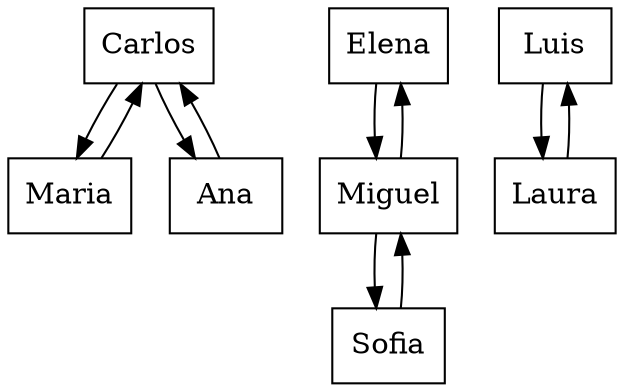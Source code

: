 digraph MatrizDispersa {
    node [shape=box];
    splines=true;
    "Carlos" -> "Maria" [label=""];
    "Maria" -> "Carlos" [label=""];
    "Carlos" -> "Ana" [label=""];
    "Ana" -> "Carlos" [label=""];
    "Elena" -> "Miguel" [label=""];
    "Miguel" -> "Elena" [label=""];
    "Luis" -> "Laura" [label=""];
    "Laura" -> "Luis" [label=""];
    "Miguel" -> "Sofia" [label=""];
    "Sofia" -> "Miguel" [label=""];
}
